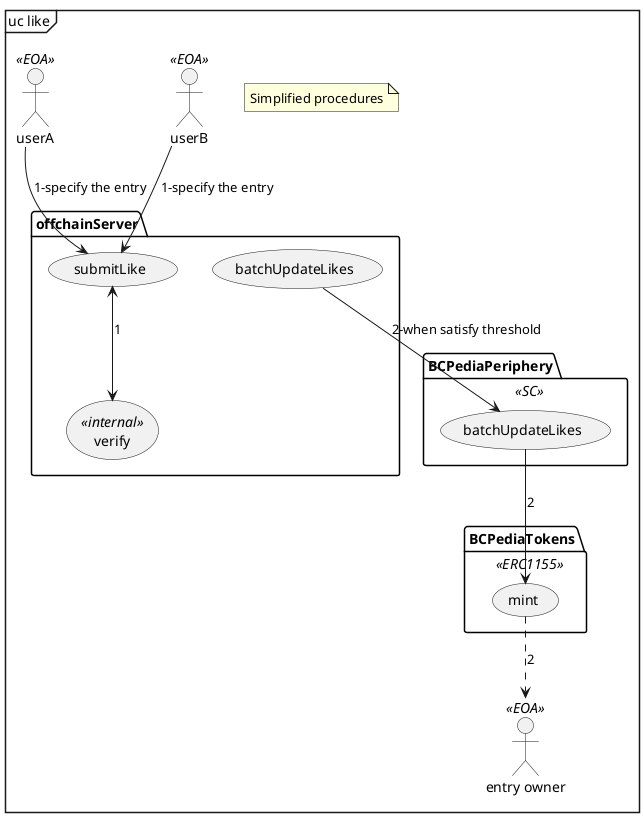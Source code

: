 @startuml usecase2
mainframe uc like

:userA: as ua <<EOA>>
:userB: as ub <<EOA>>
:entry owner: as eo <<EOA>>

package offchainServer {
    usecase submitLike as sl
    usecase verify as vf <<internal>>
    usecase batchUpdateLikes as sbul
}

package BCPediaPeriphery <<SC>> {
    usecase batchUpdateLikes as bul
}

package BCPediaTokens <<ERC1155>> {
    usecase mint as m
}

note "Simplified procedures" as n1

ua --> sl :1-specify the entry
ub --> sl :1-specify the entry

sl <--> vf :1
sbul --> bul :2-when satisfy threshold

bul --> m :2

m ..> eo :2

@enduml